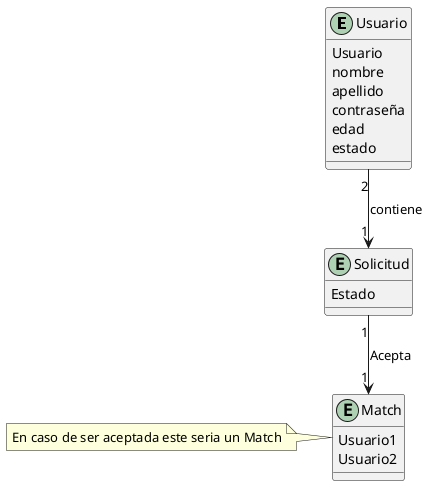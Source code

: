 @startuml


Entity Usuario{
Usuario
nombre
apellido
contraseña
edad
estado
}



Entity Solicitud{
Estado
}

Entity Match{
Usuario1
Usuario2

}
note left : En caso de ser aceptada este seria un Match

Usuario "2" --> "1" Solicitud : contiene

Solicitud "1" --> "1" Match : Acepta 




@enduml